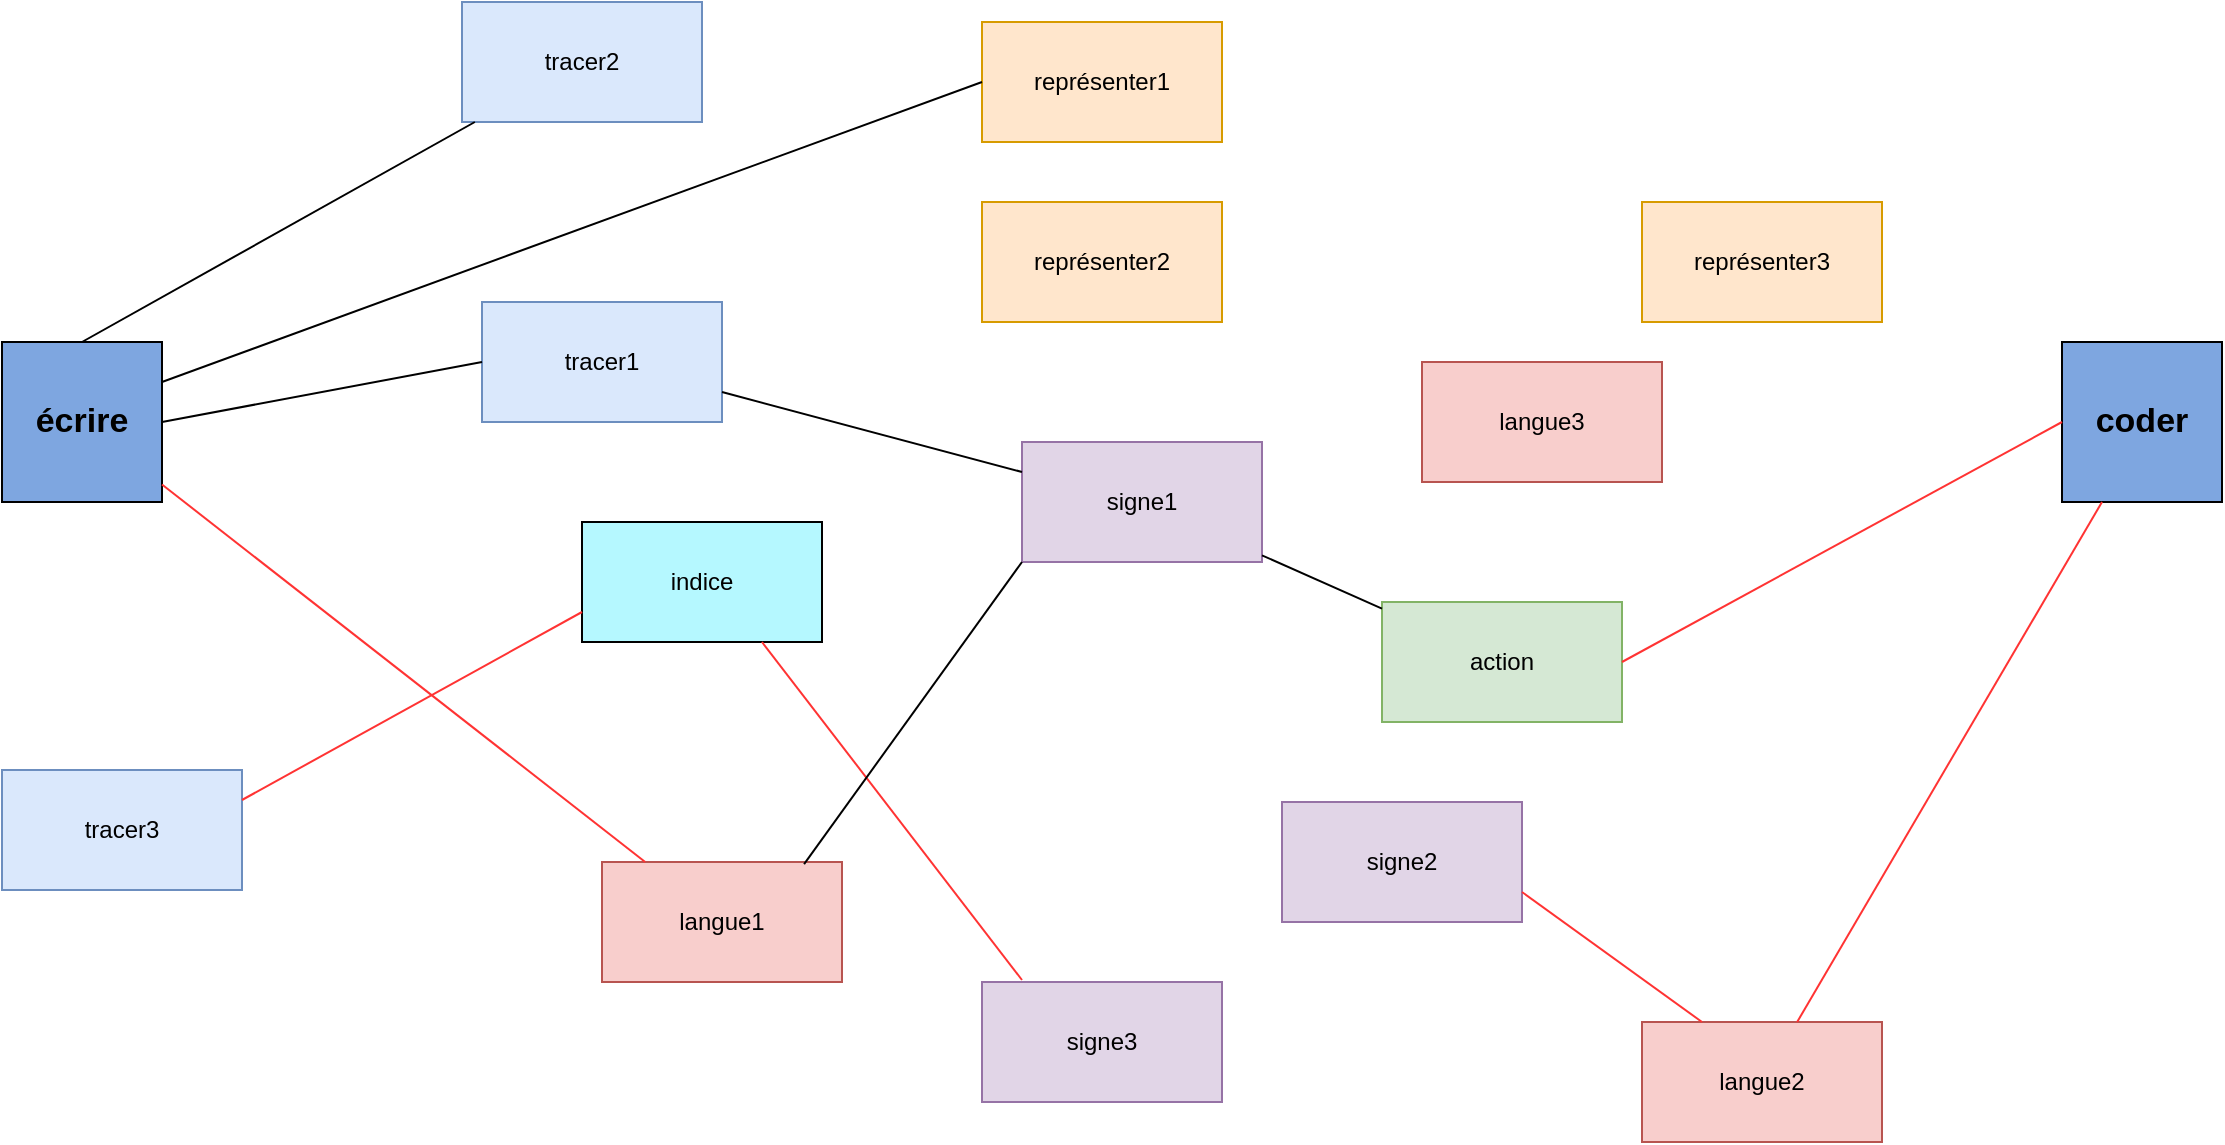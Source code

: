 <mxfile version="14.6.9" type="github">
  <diagram id="6doVrPJ-ObZSOuQhxs8i" name="Page-1">
    <mxGraphModel dx="2348" dy="750" grid="1" gridSize="10" guides="1" tooltips="1" connect="1" arrows="1" fold="1" page="1" pageScale="1" pageWidth="1169" pageHeight="827" math="0" shadow="0">
      <root>
        <mxCell id="0" />
        <mxCell id="1" parent="0" />
        <mxCell id="rIAOia4sCqqXoOOWir5a-1" value="&lt;b&gt;&lt;font style=&quot;font-size: 17px&quot;&gt;écrire&lt;/font&gt;&lt;/b&gt;" style="whiteSpace=wrap;html=1;aspect=fixed;fillColor=#7EA6E0;" parent="1" vertex="1">
          <mxGeometry x="-10" y="200" width="80" height="80" as="geometry" />
        </mxCell>
        <mxCell id="rIAOia4sCqqXoOOWir5a-2" value="&lt;b&gt;&lt;font style=&quot;font-size: 17px&quot;&gt;coder&lt;/font&gt;&lt;/b&gt;" style="whiteSpace=wrap;html=1;aspect=fixed;fillColor=#7EA6E0;" parent="1" vertex="1">
          <mxGeometry x="1020" y="200" width="80" height="80" as="geometry" />
        </mxCell>
        <mxCell id="rIAOia4sCqqXoOOWir5a-3" value="tracer2" style="rounded=0;whiteSpace=wrap;html=1;fillColor=#dae8fc;strokeColor=#6c8ebf;" parent="1" vertex="1">
          <mxGeometry x="220" y="30" width="120" height="60" as="geometry" />
        </mxCell>
        <mxCell id="rIAOia4sCqqXoOOWir5a-4" value="représenter1" style="rounded=0;whiteSpace=wrap;html=1;fillColor=#ffe6cc;strokeColor=#d79b00;" parent="1" vertex="1">
          <mxGeometry x="480" y="40" width="120" height="60" as="geometry" />
        </mxCell>
        <mxCell id="rIAOia4sCqqXoOOWir5a-5" value="tracer3" style="rounded=0;whiteSpace=wrap;html=1;fillColor=#dae8fc;strokeColor=#6c8ebf;" parent="1" vertex="1">
          <mxGeometry x="-10" y="414" width="120" height="60" as="geometry" />
        </mxCell>
        <mxCell id="rIAOia4sCqqXoOOWir5a-6" value="signe3" style="rounded=0;whiteSpace=wrap;html=1;fillColor=#e1d5e7;strokeColor=#9673a6;" parent="1" vertex="1">
          <mxGeometry x="480" y="520" width="120" height="60" as="geometry" />
        </mxCell>
        <mxCell id="rIAOia4sCqqXoOOWir5a-7" value="langue2" style="rounded=0;whiteSpace=wrap;html=1;fillColor=#f8cecc;strokeColor=#b85450;" parent="1" vertex="1">
          <mxGeometry x="810" y="540" width="120" height="60" as="geometry" />
        </mxCell>
        <mxCell id="rIAOia4sCqqXoOOWir5a-8" value="langue1" style="rounded=0;whiteSpace=wrap;html=1;fillColor=#f8cecc;strokeColor=#b85450;" parent="1" vertex="1">
          <mxGeometry x="290" y="460" width="120" height="60" as="geometry" />
        </mxCell>
        <mxCell id="rIAOia4sCqqXoOOWir5a-9" value="tracer1" style="rounded=0;whiteSpace=wrap;html=1;fillColor=#dae8fc;strokeColor=#6c8ebf;" parent="1" vertex="1">
          <mxGeometry x="230" y="180" width="120" height="60" as="geometry" />
        </mxCell>
        <mxCell id="rIAOia4sCqqXoOOWir5a-10" value="signe1" style="rounded=0;whiteSpace=wrap;html=1;fillColor=#e1d5e7;strokeColor=#9673a6;" parent="1" vertex="1">
          <mxGeometry x="500" y="250" width="120" height="60" as="geometry" />
        </mxCell>
        <mxCell id="rIAOia4sCqqXoOOWir5a-11" value="représenter2" style="rounded=0;whiteSpace=wrap;html=1;fillColor=#ffe6cc;strokeColor=#d79b00;" parent="1" vertex="1">
          <mxGeometry x="480" y="130" width="120" height="60" as="geometry" />
        </mxCell>
        <mxCell id="rIAOia4sCqqXoOOWir5a-12" value="langue3" style="rounded=0;whiteSpace=wrap;html=1;fillColor=#f8cecc;strokeColor=#b85450;" parent="1" vertex="1">
          <mxGeometry x="700" y="210" width="120" height="60" as="geometry" />
        </mxCell>
        <mxCell id="rIAOia4sCqqXoOOWir5a-13" value="représenter3" style="rounded=0;whiteSpace=wrap;html=1;fillColor=#ffe6cc;strokeColor=#d79b00;" parent="1" vertex="1">
          <mxGeometry x="810" y="130" width="120" height="60" as="geometry" />
        </mxCell>
        <mxCell id="rIAOia4sCqqXoOOWir5a-14" value="indice" style="rounded=0;whiteSpace=wrap;html=1;fillColor=#B5F8FF;" parent="1" vertex="1">
          <mxGeometry x="280" y="290" width="120" height="60" as="geometry" />
        </mxCell>
        <mxCell id="rIAOia4sCqqXoOOWir5a-15" value="signe2" style="rounded=0;whiteSpace=wrap;html=1;fillColor=#e1d5e7;strokeColor=#9673a6;" parent="1" vertex="1">
          <mxGeometry x="630" y="430" width="120" height="60" as="geometry" />
        </mxCell>
        <mxCell id="tSA0cVDieB6mVvmB_cu0-1" value="" style="endArrow=none;html=1;exitX=1;exitY=0.75;exitDx=0;exitDy=0;entryX=0;entryY=0.25;entryDx=0;entryDy=0;" edge="1" parent="1" source="rIAOia4sCqqXoOOWir5a-9" target="rIAOia4sCqqXoOOWir5a-10">
          <mxGeometry width="50" height="50" relative="1" as="geometry">
            <mxPoint x="340" y="200" as="sourcePoint" />
            <mxPoint x="390" y="150" as="targetPoint" />
          </mxGeometry>
        </mxCell>
        <mxCell id="tSA0cVDieB6mVvmB_cu0-2" value="" style="endArrow=none;html=1;exitX=0;exitY=0.5;exitDx=0;exitDy=0;entryX=1;entryY=0.5;entryDx=0;entryDy=0;" edge="1" parent="1" source="rIAOia4sCqqXoOOWir5a-9" target="rIAOia4sCqqXoOOWir5a-1">
          <mxGeometry width="50" height="50" relative="1" as="geometry">
            <mxPoint x="310" y="300" as="sourcePoint" />
            <mxPoint x="360" y="250" as="targetPoint" />
          </mxGeometry>
        </mxCell>
        <mxCell id="tSA0cVDieB6mVvmB_cu0-3" value="" style="endArrow=none;html=1;entryX=0.5;entryY=0;entryDx=0;entryDy=0;" edge="1" parent="1" source="rIAOia4sCqqXoOOWir5a-3" target="rIAOia4sCqqXoOOWir5a-1">
          <mxGeometry width="50" height="50" relative="1" as="geometry">
            <mxPoint x="325" y="150" as="sourcePoint" />
            <mxPoint x="375" y="180" as="targetPoint" />
          </mxGeometry>
        </mxCell>
        <mxCell id="tSA0cVDieB6mVvmB_cu0-4" value="" style="endArrow=none;html=1;exitX=0.25;exitY=0;exitDx=0;exitDy=0;entryX=1;entryY=0.75;entryDx=0;entryDy=0;strokeColor=#FF3333;" edge="1" parent="1" source="rIAOia4sCqqXoOOWir5a-7" target="rIAOia4sCqqXoOOWir5a-15">
          <mxGeometry width="50" height="50" relative="1" as="geometry">
            <mxPoint x="560" y="260" as="sourcePoint" />
            <mxPoint x="610" y="210" as="targetPoint" />
          </mxGeometry>
        </mxCell>
        <mxCell id="tSA0cVDieB6mVvmB_cu0-5" value="" style="endArrow=none;html=1;exitX=1;exitY=0.25;exitDx=0;exitDy=0;entryX=0;entryY=0.5;entryDx=0;entryDy=0;" edge="1" parent="1" source="rIAOia4sCqqXoOOWir5a-1" target="rIAOia4sCqqXoOOWir5a-4">
          <mxGeometry width="50" height="50" relative="1" as="geometry">
            <mxPoint x="430" y="130" as="sourcePoint" />
            <mxPoint x="480" y="80" as="targetPoint" />
          </mxGeometry>
        </mxCell>
        <mxCell id="tSA0cVDieB6mVvmB_cu0-6" value="" style="endArrow=none;html=1;strokeColor=#FF3333;" edge="1" parent="1" source="rIAOia4sCqqXoOOWir5a-8" target="rIAOia4sCqqXoOOWir5a-1">
          <mxGeometry width="50" height="50" relative="1" as="geometry">
            <mxPoint x="390" y="450" as="sourcePoint" />
            <mxPoint x="420" y="290" as="targetPoint" />
          </mxGeometry>
        </mxCell>
        <mxCell id="tSA0cVDieB6mVvmB_cu0-7" value="" style="endArrow=none;html=1;entryX=1;entryY=0.25;entryDx=0;entryDy=0;exitX=0;exitY=0.75;exitDx=0;exitDy=0;strokeColor=#FF3333;" edge="1" parent="1" source="rIAOia4sCqqXoOOWir5a-14" target="rIAOia4sCqqXoOOWir5a-5">
          <mxGeometry width="50" height="50" relative="1" as="geometry">
            <mxPoint x="180" y="330" as="sourcePoint" />
            <mxPoint x="230" y="280" as="targetPoint" />
          </mxGeometry>
        </mxCell>
        <mxCell id="tSA0cVDieB6mVvmB_cu0-8" value="" style="endArrow=none;html=1;strokeColor=#FF3333;entryX=0.25;entryY=1;entryDx=0;entryDy=0;" edge="1" parent="1" source="rIAOia4sCqqXoOOWir5a-7" target="rIAOia4sCqqXoOOWir5a-2">
          <mxGeometry width="50" height="50" relative="1" as="geometry">
            <mxPoint x="720" y="420" as="sourcePoint" />
            <mxPoint x="1060" y="270" as="targetPoint" />
          </mxGeometry>
        </mxCell>
        <mxCell id="tSA0cVDieB6mVvmB_cu0-9" value="" style="endArrow=none;html=1;strokeColor=#FF3333;entryX=0.75;entryY=1;entryDx=0;entryDy=0;" edge="1" parent="1" target="rIAOia4sCqqXoOOWir5a-14">
          <mxGeometry width="50" height="50" relative="1" as="geometry">
            <mxPoint x="500" y="519" as="sourcePoint" />
            <mxPoint x="500" y="350" as="targetPoint" />
          </mxGeometry>
        </mxCell>
        <mxCell id="tSA0cVDieB6mVvmB_cu0-10" value="action" style="rounded=0;whiteSpace=wrap;html=1;fillColor=#d5e8d4;strokeColor=#82b366;" vertex="1" parent="1">
          <mxGeometry x="680" y="330" width="120" height="60" as="geometry" />
        </mxCell>
        <mxCell id="tSA0cVDieB6mVvmB_cu0-11" value="" style="endArrow=none;html=1;entryX=0;entryY=1;entryDx=0;entryDy=0;exitX=0.842;exitY=0.017;exitDx=0;exitDy=0;exitPerimeter=0;" edge="1" parent="1" source="rIAOia4sCqqXoOOWir5a-8" target="rIAOia4sCqqXoOOWir5a-10">
          <mxGeometry width="50" height="50" relative="1" as="geometry">
            <mxPoint x="390" y="450" as="sourcePoint" />
            <mxPoint x="480" y="290" as="targetPoint" />
          </mxGeometry>
        </mxCell>
        <mxCell id="tSA0cVDieB6mVvmB_cu0-12" value="" style="endArrow=none;html=1;strokeColor=#000000;" edge="1" parent="1" source="tSA0cVDieB6mVvmB_cu0-10" target="rIAOia4sCqqXoOOWir5a-10">
          <mxGeometry width="50" height="50" relative="1" as="geometry">
            <mxPoint x="620" y="230" as="sourcePoint" />
            <mxPoint x="650" y="200" as="targetPoint" />
          </mxGeometry>
        </mxCell>
        <mxCell id="tSA0cVDieB6mVvmB_cu0-13" value="" style="endArrow=none;html=1;exitX=1;exitY=0.5;exitDx=0;exitDy=0;entryX=0;entryY=0.5;entryDx=0;entryDy=0;strokeColor=#FF3333;" edge="1" parent="1" source="tSA0cVDieB6mVvmB_cu0-10" target="rIAOia4sCqqXoOOWir5a-2">
          <mxGeometry width="50" height="50" relative="1" as="geometry">
            <mxPoint x="670" y="290" as="sourcePoint" />
            <mxPoint x="720" y="240" as="targetPoint" />
          </mxGeometry>
        </mxCell>
      </root>
    </mxGraphModel>
  </diagram>
</mxfile>
